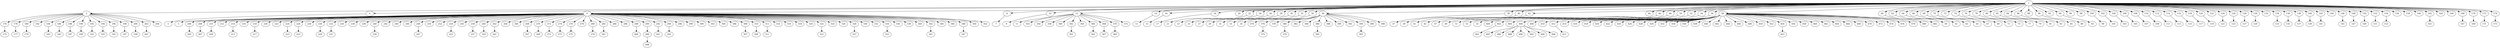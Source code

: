// The Round Graph
digraph BFS {
	1 -> 2
	1 -> 4
	1 -> 6
	1 -> 8
	1 -> 10
	1 -> 12
	1 -> 14
	1 -> 16
	1 -> 18
	1 -> 20
	1 -> 22
	1 -> 24
	1 -> 26
	1 -> 28
	1 -> 30
	1 -> 32
	1 -> 34
	1 -> 36
	1 -> 38
	1 -> 40
	1 -> 42
	1 -> 44
	1 -> 46
	1 -> 48
	1 -> 50
	1 -> 52
	1 -> 54
	1 -> 56
	1 -> 58
	1 -> 60
	1 -> 62
	1 -> 64
	1 -> 66
	1 -> 68
	1 -> 70
	1 -> 72
	1 -> 74
	1 -> 76
	1 -> 78
	1 -> 80
	1 -> 82
	1 -> 84
	1 -> 86
	1 -> 88
	1 -> 90
	1 -> 92
	1 -> 94
	1 -> 96
	1 -> 98
	1 -> 100
	1 -> 102
	1 -> 104
	1 -> 106
	1 -> 108
	1 -> 110
	1 -> 112
	1 -> 114
	1 -> 116
	1 -> 118
	1 -> 120
	1 -> 122
	1 -> 124
	1 -> 126
	1 -> 128
	1 -> 130
	1 -> 132
	1 -> 134
	1 -> 136
	1 -> 138
	1 -> 140
	1 -> 142
	1 -> 144
	1 -> 146
	1 -> 148
	1 -> 150
	1 -> 152
	1 -> 154
	1 -> 156
	1 -> 158
	1 -> 160
	1 -> 162
	1 -> 164
	1 -> 166
	1 -> 168
	1 -> 170
	1 -> 172
	1 -> 174
	2 -> 176
	2 -> 178
	2 -> 180
	2 -> 182
	2 -> 184
	2 -> 186
	2 -> 188
	2 -> 190
	2 -> 192
	2 -> 194
	2 -> 196
	2 -> 198
	2 -> 200
	2 -> 202
	2 -> 204
	4 -> 3
	6 -> 5
	6 -> 206
	6 -> 208
	6 -> 210
	6 -> 212
	6 -> 214
	6 -> 216
	6 -> 218
	6 -> 220
	6 -> 222
	6 -> 224
	6 -> 226
	6 -> 228
	6 -> 230
	6 -> 232
	6 -> 234
	6 -> 236
	6 -> 238
	6 -> 240
	6 -> 242
	6 -> 244
	6 -> 246
	6 -> 248
	6 -> 250
	6 -> 252
	6 -> 254
	6 -> 256
	6 -> 258
	6 -> 260
	6 -> 262
	6 -> 264
	6 -> 266
	6 -> 268
	6 -> 270
	6 -> 272
	6 -> 274
	6 -> 276
	6 -> 278
	6 -> 280
	6 -> 282
	6 -> 284
	6 -> 286
	6 -> 288
	6 -> 290
	6 -> 292
	6 -> 294
	6 -> 296
	6 -> 298
	6 -> 300
	6 -> 302
	6 -> 304
	6 -> 306
	6 -> 308
	6 -> 310
	6 -> 312
	6 -> 314
	6 -> 316
	6 -> 318
	6 -> 320
	6 -> 322
	6 -> 324
	6 -> 326
	6 -> 328
	6 -> 330
	6 -> 332
	6 -> 334
	6 -> 336
	6 -> 338
	6 -> 340
	6 -> 342
	6 -> 344
	6 -> 346
	6 -> 348
	6 -> 350
	6 -> 352
	8 -> 7
	10 -> 9
	12 -> 11
	12 -> 354
	12 -> 356
	12 -> 358
	12 -> 360
	12 -> 362
	12 -> 364
	12 -> 366
	12 -> 368
	12 -> 370
	12 -> 372
	14 -> 13
	16 -> 15
	18 -> 17
	22 -> 21
	24 -> 23
	26 -> 25
	28 -> 27
	30 -> 29
	32 -> 31
	34 -> 33
	36 -> 35
	36 -> 374
	36 -> 376
	36 -> 378
	36 -> 380
	36 -> 382
	36 -> 384
	36 -> 386
	36 -> 388
	36 -> 390
	36 -> 392
	36 -> 394
	36 -> 396
	36 -> 398
	38 -> 37
	40 -> 39
	42 -> 41
	46 -> 45
	48 -> 47
	50 -> 49
	52 -> 51
	54 -> 53
	56 -> 55
	58 -> 400
	58 -> 402
	58 -> 404
	58 -> 406
	58 -> 408
	58 -> 410
	58 -> 412
	58 -> 414
	58 -> 416
	58 -> 418
	58 -> 420
	58 -> 422
	58 -> 424
	58 -> 426
	58 -> 428
	58 -> 430
	58 -> 432
	58 -> 434
	58 -> 436
	58 -> 438
	58 -> 440
	58 -> 442
	58 -> 444
	58 -> 446
	58 -> 448
	58 -> 450
	58 -> 452
	58 -> 454
	58 -> 456
	58 -> 458
	58 -> 460
	58 -> 462
	58 -> 464
	58 -> 466
	58 -> 468
	58 -> 470
	58 -> 472
	58 -> 474
	58 -> 476
	58 -> 478
	58 -> 480
	58 -> 482
	60 -> 59
	62 -> 61
	64 -> 63
	66 -> 65
	68 -> 67
	70 -> 69
	74 -> 73
	76 -> 75
	78 -> 77
	80 -> 79
	82 -> 81
	84 -> 83
	86 -> 85
	90 -> 89
	94 -> 93
	100 -> 99
	102 -> 101
	104 -> 103
	106 -> 105
	108 -> 107
	110 -> 109
	112 -> 111
	114 -> 113
	116 -> 115
	118 -> 117
	120 -> 119
	124 -> 123
	126 -> 125
	128 -> 127
	130 -> 129
	134 -> 133
	136 -> 135
	138 -> 137
	140 -> 139
	142 -> 141
	146 -> 145
	148 -> 147
	150 -> 149
	152 -> 151
	154 -> 153
	162 -> 161
	168 -> 167
	170 -> 169
	172 -> 171
	174 -> 173
	176 -> 175
	178 -> 177
	180 -> 179
	184 -> 183
	186 -> 185
	188 -> 187
	190 -> 189
	192 -> 191
	194 -> 193
	196 -> 195
	198 -> 197
	200 -> 199
	202 -> 201
	206 -> 205
	208 -> 207
	210 -> 209
	214 -> 213
	218 -> 217
	224 -> 223
	226 -> 225
	230 -> 229
	232 -> 231
	240 -> 239
	248 -> 247
	254 -> 253
	258 -> 257
	260 -> 259
	262 -> 261
	268 -> 267
	270 -> 269
	272 -> 271
	274 -> 273
	276 -> 275
	280 -> 279
	282 -> 281
	288 -> 484
	290 -> 289
	292 -> 291
	294 -> 293
	308 -> 307
	310 -> 309
	312 -> 311
	322 -> 321
	328 -> 327
	334 -> 333
	342 -> 341
	348 -> 347
	362 -> 361
	366 -> 365
	368 -> 367
	370 -> 369
	376 -> 375
	380 -> 379
	386 -> 385
	394 -> 393
	402 -> 401
	406 -> 405
	406 -> 486
	406 -> 488
	406 -> 490
	406 -> 492
	406 -> 494
	406 -> 496
	412 -> 411
	454 -> 453
	289 -> 498
}
